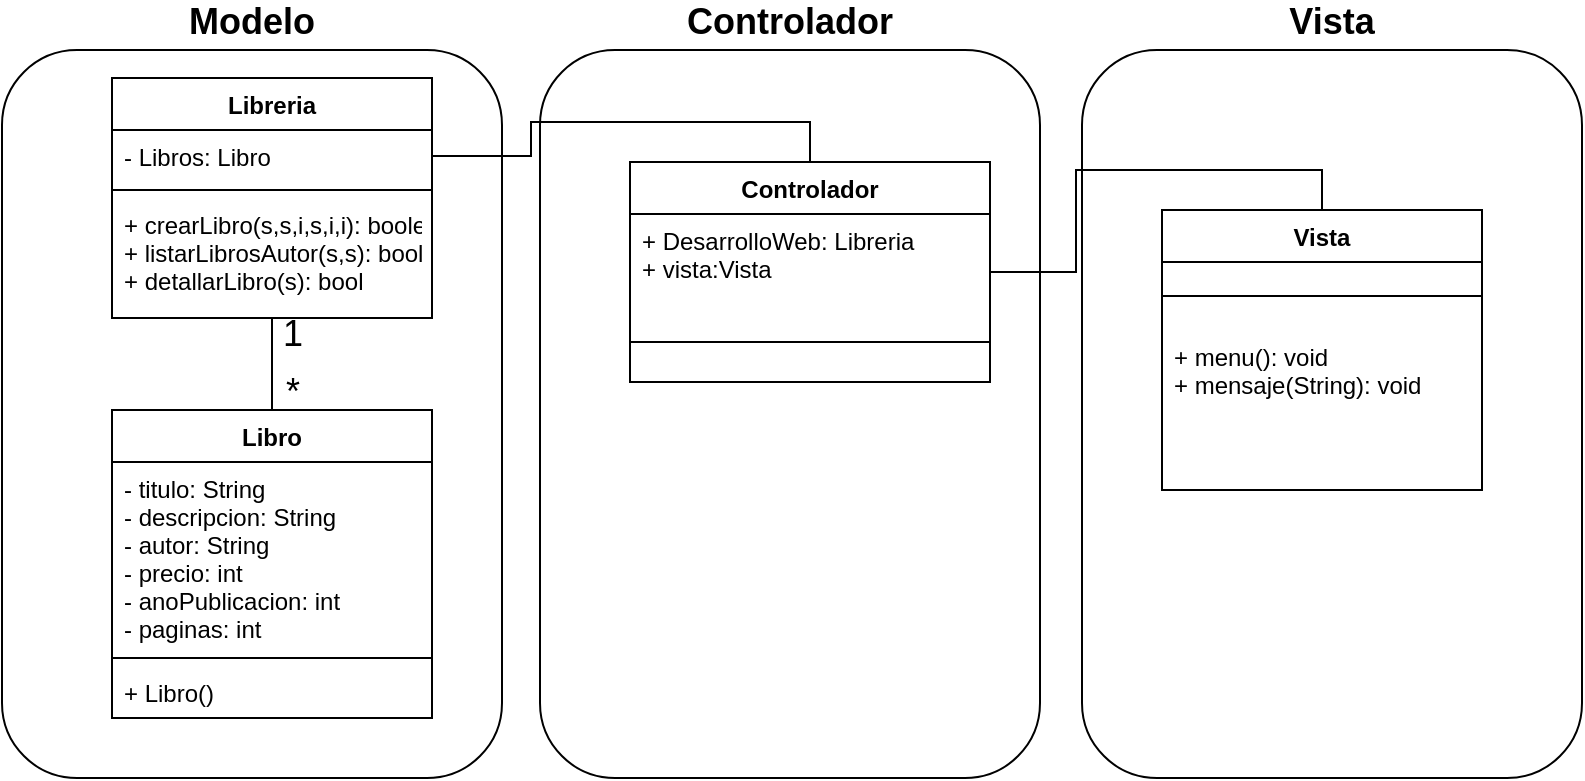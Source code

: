 <mxfile version="14.6.13" type="device"><diagram id="C5RBs43oDa-KdzZeNtuy" name="Page-1"><mxGraphModel dx="413" dy="243" grid="1" gridSize="10" guides="1" tooltips="1" connect="1" arrows="1" fold="1" page="1" pageScale="1" pageWidth="827" pageHeight="1169" math="0" shadow="0"><root><mxCell id="WIyWlLk6GJQsqaUBKTNV-0"/><mxCell id="WIyWlLk6GJQsqaUBKTNV-1" parent="WIyWlLk6GJQsqaUBKTNV-0"/><mxCell id="PMng1ZXUUdoSxD5nFNig-8" value="Vista" style="rounded=1;whiteSpace=wrap;html=1;labelPosition=center;verticalLabelPosition=top;align=center;verticalAlign=bottom;fontSize=18;fontStyle=1" vertex="1" parent="WIyWlLk6GJQsqaUBKTNV-1"><mxGeometry x="558" y="180" width="250" height="364" as="geometry"/></mxCell><mxCell id="PMng1ZXUUdoSxD5nFNig-7" value="Controlador" style="rounded=1;whiteSpace=wrap;html=1;labelPosition=center;verticalLabelPosition=top;align=center;verticalAlign=bottom;fontSize=18;fontStyle=1" vertex="1" parent="WIyWlLk6GJQsqaUBKTNV-1"><mxGeometry x="287" y="180" width="250" height="364" as="geometry"/></mxCell><mxCell id="AIEL7RGrUyXFyGgteDq2-9" value="Modelo" style="rounded=1;whiteSpace=wrap;html=1;labelPosition=center;verticalLabelPosition=top;align=center;verticalAlign=bottom;fontSize=18;fontStyle=1" parent="WIyWlLk6GJQsqaUBKTNV-1" vertex="1"><mxGeometry x="18" y="180" width="250" height="364" as="geometry"/></mxCell><mxCell id="AIEL7RGrUyXFyGgteDq2-13" style="edgeStyle=orthogonalEdgeStyle;rounded=0;orthogonalLoop=1;jettySize=auto;html=1;entryX=0.5;entryY=0;entryDx=0;entryDy=0;fontSize=18;endArrow=none;endFill=0;" parent="WIyWlLk6GJQsqaUBKTNV-1" source="AIEL7RGrUyXFyGgteDq2-1" target="AIEL7RGrUyXFyGgteDq2-5" edge="1"><mxGeometry relative="1" as="geometry"/></mxCell><mxCell id="AIEL7RGrUyXFyGgteDq2-14" value="*" style="edgeLabel;html=1;align=center;verticalAlign=middle;resizable=0;points=[];fontSize=18;" parent="AIEL7RGrUyXFyGgteDq2-13" vertex="1" connectable="0"><mxGeometry x="0.865" y="1" relative="1" as="geometry"><mxPoint x="9" y="-6" as="offset"/></mxGeometry></mxCell><mxCell id="AIEL7RGrUyXFyGgteDq2-15" value="1" style="edgeLabel;html=1;align=center;verticalAlign=middle;resizable=0;points=[];fontSize=18;" parent="AIEL7RGrUyXFyGgteDq2-13" vertex="1" connectable="0"><mxGeometry x="-0.661" relative="1" as="geometry"><mxPoint x="10" as="offset"/></mxGeometry></mxCell><mxCell id="AIEL7RGrUyXFyGgteDq2-1" value="Libreria" style="swimlane;fontStyle=1;align=center;verticalAlign=top;childLayout=stackLayout;horizontal=1;startSize=26;horizontalStack=0;resizeParent=1;resizeParentMax=0;resizeLast=0;collapsible=1;marginBottom=0;" parent="WIyWlLk6GJQsqaUBKTNV-1" vertex="1"><mxGeometry x="73" y="194" width="160" height="120" as="geometry"/></mxCell><mxCell id="AIEL7RGrUyXFyGgteDq2-2" value="- Libros: Libro" style="text;strokeColor=none;fillColor=none;align=left;verticalAlign=top;spacingLeft=4;spacingRight=4;overflow=hidden;rotatable=0;points=[[0,0.5],[1,0.5]];portConstraint=eastwest;" parent="AIEL7RGrUyXFyGgteDq2-1" vertex="1"><mxGeometry y="26" width="160" height="26" as="geometry"/></mxCell><mxCell id="AIEL7RGrUyXFyGgteDq2-3" value="" style="line;strokeWidth=1;fillColor=none;align=left;verticalAlign=middle;spacingTop=-1;spacingLeft=3;spacingRight=3;rotatable=0;labelPosition=right;points=[];portConstraint=eastwest;" parent="AIEL7RGrUyXFyGgteDq2-1" vertex="1"><mxGeometry y="52" width="160" height="8" as="geometry"/></mxCell><mxCell id="AIEL7RGrUyXFyGgteDq2-4" value="+ crearLibro(s,s,i,s,i,i): boolean&#10;+ listarLibrosAutor(s,s): boolean&#10;+ detallarLibro(s): bool" style="text;strokeColor=none;fillColor=none;align=left;verticalAlign=top;spacingLeft=4;spacingRight=4;overflow=hidden;rotatable=0;points=[[0,0.5],[1,0.5]];portConstraint=eastwest;" parent="AIEL7RGrUyXFyGgteDq2-1" vertex="1"><mxGeometry y="60" width="160" height="60" as="geometry"/></mxCell><mxCell id="AIEL7RGrUyXFyGgteDq2-5" value="Libro" style="swimlane;fontStyle=1;align=center;verticalAlign=top;childLayout=stackLayout;horizontal=1;startSize=26;horizontalStack=0;resizeParent=1;resizeParentMax=0;resizeLast=0;collapsible=1;marginBottom=0;" parent="WIyWlLk6GJQsqaUBKTNV-1" vertex="1"><mxGeometry x="73" y="360" width="160" height="154" as="geometry"/></mxCell><mxCell id="AIEL7RGrUyXFyGgteDq2-6" value="- titulo: String&#10;- descripcion: String&#10;- autor: String&#10;- precio: int&#10;- anoPublicacion: int&#10;- paginas: int" style="text;strokeColor=none;fillColor=none;align=left;verticalAlign=top;spacingLeft=4;spacingRight=4;overflow=hidden;rotatable=0;points=[[0,0.5],[1,0.5]];portConstraint=eastwest;" parent="AIEL7RGrUyXFyGgteDq2-5" vertex="1"><mxGeometry y="26" width="160" height="94" as="geometry"/></mxCell><mxCell id="AIEL7RGrUyXFyGgteDq2-7" value="" style="line;strokeWidth=1;fillColor=none;align=left;verticalAlign=middle;spacingTop=-1;spacingLeft=3;spacingRight=3;rotatable=0;labelPosition=right;points=[];portConstraint=eastwest;" parent="AIEL7RGrUyXFyGgteDq2-5" vertex="1"><mxGeometry y="120" width="160" height="8" as="geometry"/></mxCell><mxCell id="AIEL7RGrUyXFyGgteDq2-8" value="+ Libro()" style="text;strokeColor=none;fillColor=none;align=left;verticalAlign=top;spacingLeft=4;spacingRight=4;overflow=hidden;rotatable=0;points=[[0,0.5],[1,0.5]];portConstraint=eastwest;" parent="AIEL7RGrUyXFyGgteDq2-5" vertex="1"><mxGeometry y="128" width="160" height="26" as="geometry"/></mxCell><mxCell id="PMng1ZXUUdoSxD5nFNig-5" style="edgeStyle=orthogonalEdgeStyle;rounded=0;orthogonalLoop=1;jettySize=auto;html=1;entryX=0.5;entryY=0;entryDx=0;entryDy=0;endArrow=none;endFill=0;" edge="1" parent="WIyWlLk6GJQsqaUBKTNV-1" source="AIEL7RGrUyXFyGgteDq2-20" target="PMng1ZXUUdoSxD5nFNig-1"><mxGeometry relative="1" as="geometry"/></mxCell><mxCell id="AIEL7RGrUyXFyGgteDq2-20" value="Controlador" style="swimlane;fontStyle=1;align=center;verticalAlign=top;childLayout=stackLayout;horizontal=1;startSize=26;horizontalStack=0;resizeParent=1;resizeParentMax=0;resizeLast=0;collapsible=1;marginBottom=0;" parent="WIyWlLk6GJQsqaUBKTNV-1" vertex="1"><mxGeometry x="332" y="236" width="180" height="110" as="geometry"/></mxCell><mxCell id="AIEL7RGrUyXFyGgteDq2-21" value="+ DesarrolloWeb: Libreria&#10;+ vista:Vista" style="text;strokeColor=none;fillColor=none;align=left;verticalAlign=top;spacingLeft=4;spacingRight=4;overflow=hidden;rotatable=0;points=[[0,0.5],[1,0.5]];portConstraint=eastwest;" parent="AIEL7RGrUyXFyGgteDq2-20" vertex="1"><mxGeometry y="26" width="180" height="44" as="geometry"/></mxCell><mxCell id="AIEL7RGrUyXFyGgteDq2-22" value="" style="line;strokeWidth=1;fillColor=none;align=left;verticalAlign=middle;spacingTop=-1;spacingLeft=3;spacingRight=3;rotatable=0;labelPosition=right;points=[];portConstraint=eastwest;" parent="AIEL7RGrUyXFyGgteDq2-20" vertex="1"><mxGeometry y="70" width="180" height="40" as="geometry"/></mxCell><mxCell id="PMng1ZXUUdoSxD5nFNig-0" style="edgeStyle=orthogonalEdgeStyle;rounded=0;orthogonalLoop=1;jettySize=auto;html=1;entryX=0.5;entryY=0;entryDx=0;entryDy=0;endArrow=none;endFill=0;" edge="1" parent="WIyWlLk6GJQsqaUBKTNV-1" source="AIEL7RGrUyXFyGgteDq2-2" target="AIEL7RGrUyXFyGgteDq2-20"><mxGeometry relative="1" as="geometry"/></mxCell><mxCell id="PMng1ZXUUdoSxD5nFNig-1" value="Vista" style="swimlane;fontStyle=1;align=center;verticalAlign=top;childLayout=stackLayout;horizontal=1;startSize=26;horizontalStack=0;resizeParent=1;resizeParentMax=0;resizeLast=0;collapsible=1;marginBottom=0;" vertex="1" parent="WIyWlLk6GJQsqaUBKTNV-1"><mxGeometry x="598" y="260" width="160" height="140" as="geometry"/></mxCell><mxCell id="PMng1ZXUUdoSxD5nFNig-3" value="" style="line;strokeWidth=1;fillColor=none;align=left;verticalAlign=middle;spacingTop=-1;spacingLeft=3;spacingRight=3;rotatable=0;labelPosition=right;points=[];portConstraint=eastwest;" vertex="1" parent="PMng1ZXUUdoSxD5nFNig-1"><mxGeometry y="26" width="160" height="34" as="geometry"/></mxCell><mxCell id="PMng1ZXUUdoSxD5nFNig-4" value="+ menu(): void&#10;+ mensaje(String): void" style="text;strokeColor=none;fillColor=none;align=left;verticalAlign=top;spacingLeft=4;spacingRight=4;overflow=hidden;rotatable=0;points=[[0,0.5],[1,0.5]];portConstraint=eastwest;" vertex="1" parent="PMng1ZXUUdoSxD5nFNig-1"><mxGeometry y="60" width="160" height="80" as="geometry"/></mxCell></root></mxGraphModel></diagram></mxfile>